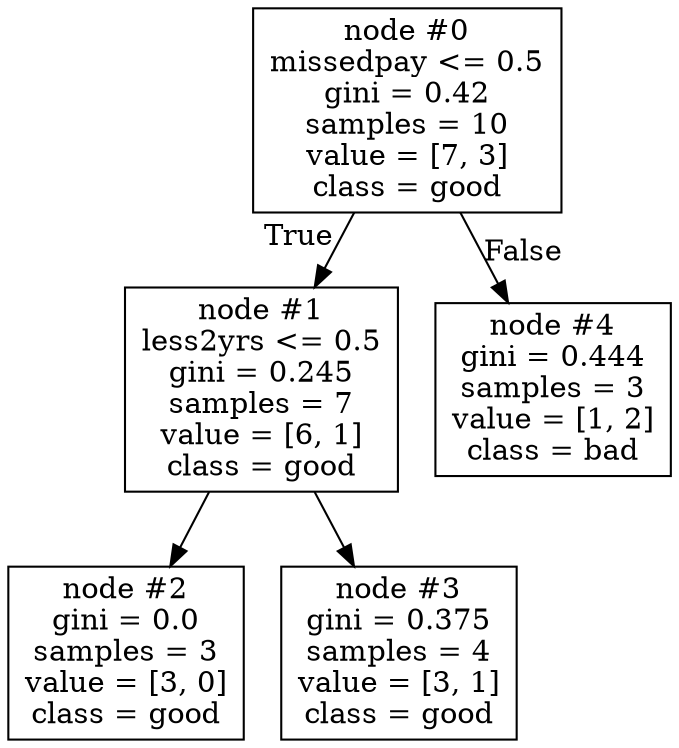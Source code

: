 digraph Tree {
node [shape=box] ;
0 [label="node #0\nmissedpay <= 0.5\ngini = 0.42\nsamples = 10\nvalue = [7, 3]\nclass = good"] ;
1 [label="node #1\nless2yrs <= 0.5\ngini = 0.245\nsamples = 7\nvalue = [6, 1]\nclass = good"] ;
0 -> 1 [labeldistance=2.5, labelangle=45, headlabel="True"] ;
2 [label="node #2\ngini = 0.0\nsamples = 3\nvalue = [3, 0]\nclass = good"] ;
1 -> 2 ;
3 [label="node #3\ngini = 0.375\nsamples = 4\nvalue = [3, 1]\nclass = good"] ;
1 -> 3 ;
4 [label="node #4\ngini = 0.444\nsamples = 3\nvalue = [1, 2]\nclass = bad"] ;
0 -> 4 [labeldistance=2.5, labelangle=-45, headlabel="False"] ;
}